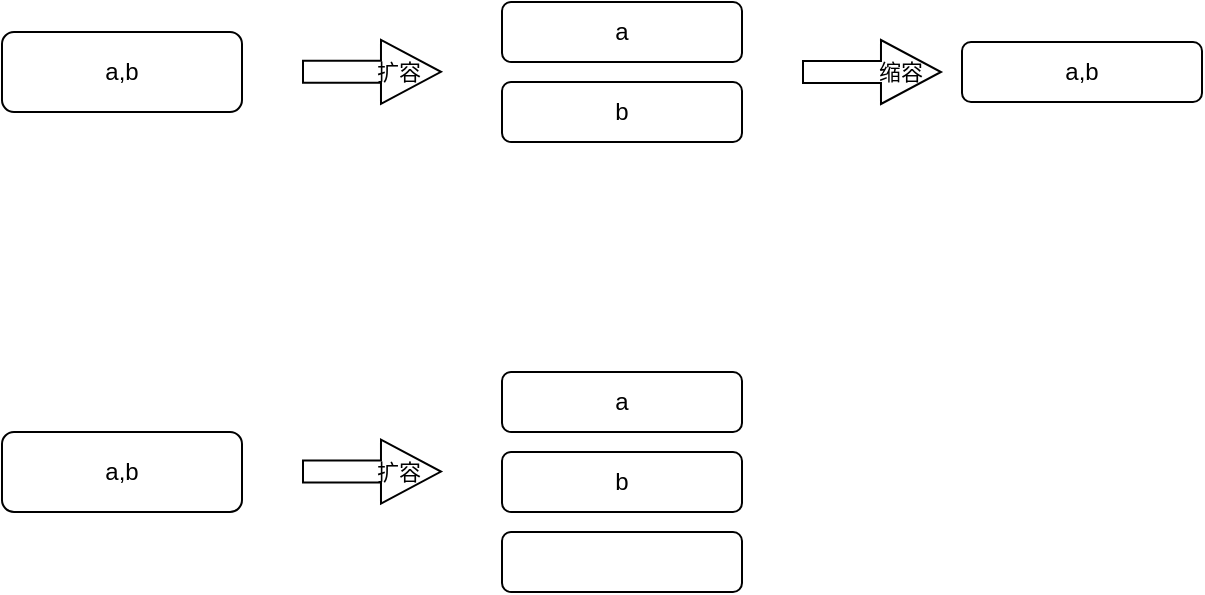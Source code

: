 <mxfile version="21.7.2" type="github">
  <diagram name="Page-1" id="r5JAqoueRRTjqVNhq3rL">
    <mxGraphModel dx="2074" dy="1118" grid="1" gridSize="10" guides="1" tooltips="1" connect="1" arrows="1" fold="1" page="1" pageScale="1" pageWidth="827" pageHeight="1169" math="0" shadow="0">
      <root>
        <mxCell id="0" />
        <mxCell id="1" parent="0" />
        <mxCell id="vKg2L1TojeoMJuKDQd_H-1" value="a,b" style="rounded=1;whiteSpace=wrap;html=1;" vertex="1" parent="1">
          <mxGeometry x="120" y="330" width="120" height="40" as="geometry" />
        </mxCell>
        <mxCell id="vKg2L1TojeoMJuKDQd_H-3" value="a" style="rounded=1;whiteSpace=wrap;html=1;" vertex="1" parent="1">
          <mxGeometry x="370" y="315" width="120" height="30" as="geometry" />
        </mxCell>
        <mxCell id="vKg2L1TojeoMJuKDQd_H-4" value="b" style="rounded=1;whiteSpace=wrap;html=1;" vertex="1" parent="1">
          <mxGeometry x="370" y="355" width="120" height="30" as="geometry" />
        </mxCell>
        <mxCell id="vKg2L1TojeoMJuKDQd_H-7" value="" style="shape=flexArrow;endArrow=classic;html=1;rounded=0;width=11;endSize=9.67;" edge="1" parent="1">
          <mxGeometry width="50" height="50" relative="1" as="geometry">
            <mxPoint x="270" y="349.92" as="sourcePoint" />
            <mxPoint x="340" y="349.92" as="targetPoint" />
          </mxGeometry>
        </mxCell>
        <mxCell id="vKg2L1TojeoMJuKDQd_H-8" value="扩容" style="edgeLabel;html=1;align=center;verticalAlign=middle;resizable=0;points=[];labelBackgroundColor=none;" vertex="1" connectable="0" parent="vKg2L1TojeoMJuKDQd_H-7">
          <mxGeometry x="-0.152" y="3" relative="1" as="geometry">
            <mxPoint x="18" y="3" as="offset" />
          </mxGeometry>
        </mxCell>
        <mxCell id="vKg2L1TojeoMJuKDQd_H-9" value="" style="shape=flexArrow;endArrow=classic;html=1;rounded=0;width=11;endSize=9.67;" edge="1" parent="1">
          <mxGeometry width="50" height="50" relative="1" as="geometry">
            <mxPoint x="520" y="350" as="sourcePoint" />
            <mxPoint x="590" y="350" as="targetPoint" />
          </mxGeometry>
        </mxCell>
        <mxCell id="vKg2L1TojeoMJuKDQd_H-10" value="缩容" style="edgeLabel;html=1;align=center;verticalAlign=middle;resizable=0;points=[];labelBackgroundColor=none;" vertex="1" connectable="0" parent="vKg2L1TojeoMJuKDQd_H-9">
          <mxGeometry x="-0.019" y="-2" relative="1" as="geometry">
            <mxPoint x="14" y="-2" as="offset" />
          </mxGeometry>
        </mxCell>
        <mxCell id="vKg2L1TojeoMJuKDQd_H-11" value="a,b" style="rounded=1;whiteSpace=wrap;html=1;" vertex="1" parent="1">
          <mxGeometry x="600" y="335" width="120" height="30" as="geometry" />
        </mxCell>
        <mxCell id="vKg2L1TojeoMJuKDQd_H-12" value="" style="shape=flexArrow;endArrow=classic;html=1;rounded=0;width=11;endSize=9.67;" edge="1" parent="1">
          <mxGeometry width="50" height="50" relative="1" as="geometry">
            <mxPoint x="270" y="549.8" as="sourcePoint" />
            <mxPoint x="340" y="549.8" as="targetPoint" />
          </mxGeometry>
        </mxCell>
        <mxCell id="vKg2L1TojeoMJuKDQd_H-13" value="扩容" style="edgeLabel;html=1;align=center;verticalAlign=middle;resizable=0;points=[];labelBackgroundColor=none;" vertex="1" connectable="0" parent="vKg2L1TojeoMJuKDQd_H-12">
          <mxGeometry x="-0.152" y="3" relative="1" as="geometry">
            <mxPoint x="18" y="3" as="offset" />
          </mxGeometry>
        </mxCell>
        <mxCell id="vKg2L1TojeoMJuKDQd_H-14" value="a,b" style="rounded=1;whiteSpace=wrap;html=1;" vertex="1" parent="1">
          <mxGeometry x="120" y="530" width="120" height="40" as="geometry" />
        </mxCell>
        <mxCell id="vKg2L1TojeoMJuKDQd_H-15" value="a" style="rounded=1;whiteSpace=wrap;html=1;" vertex="1" parent="1">
          <mxGeometry x="370" y="500" width="120" height="30" as="geometry" />
        </mxCell>
        <mxCell id="vKg2L1TojeoMJuKDQd_H-16" value="b" style="rounded=1;whiteSpace=wrap;html=1;" vertex="1" parent="1">
          <mxGeometry x="370" y="540" width="120" height="30" as="geometry" />
        </mxCell>
        <mxCell id="vKg2L1TojeoMJuKDQd_H-17" value="" style="rounded=1;whiteSpace=wrap;html=1;" vertex="1" parent="1">
          <mxGeometry x="370" y="580" width="120" height="30" as="geometry" />
        </mxCell>
      </root>
    </mxGraphModel>
  </diagram>
</mxfile>
